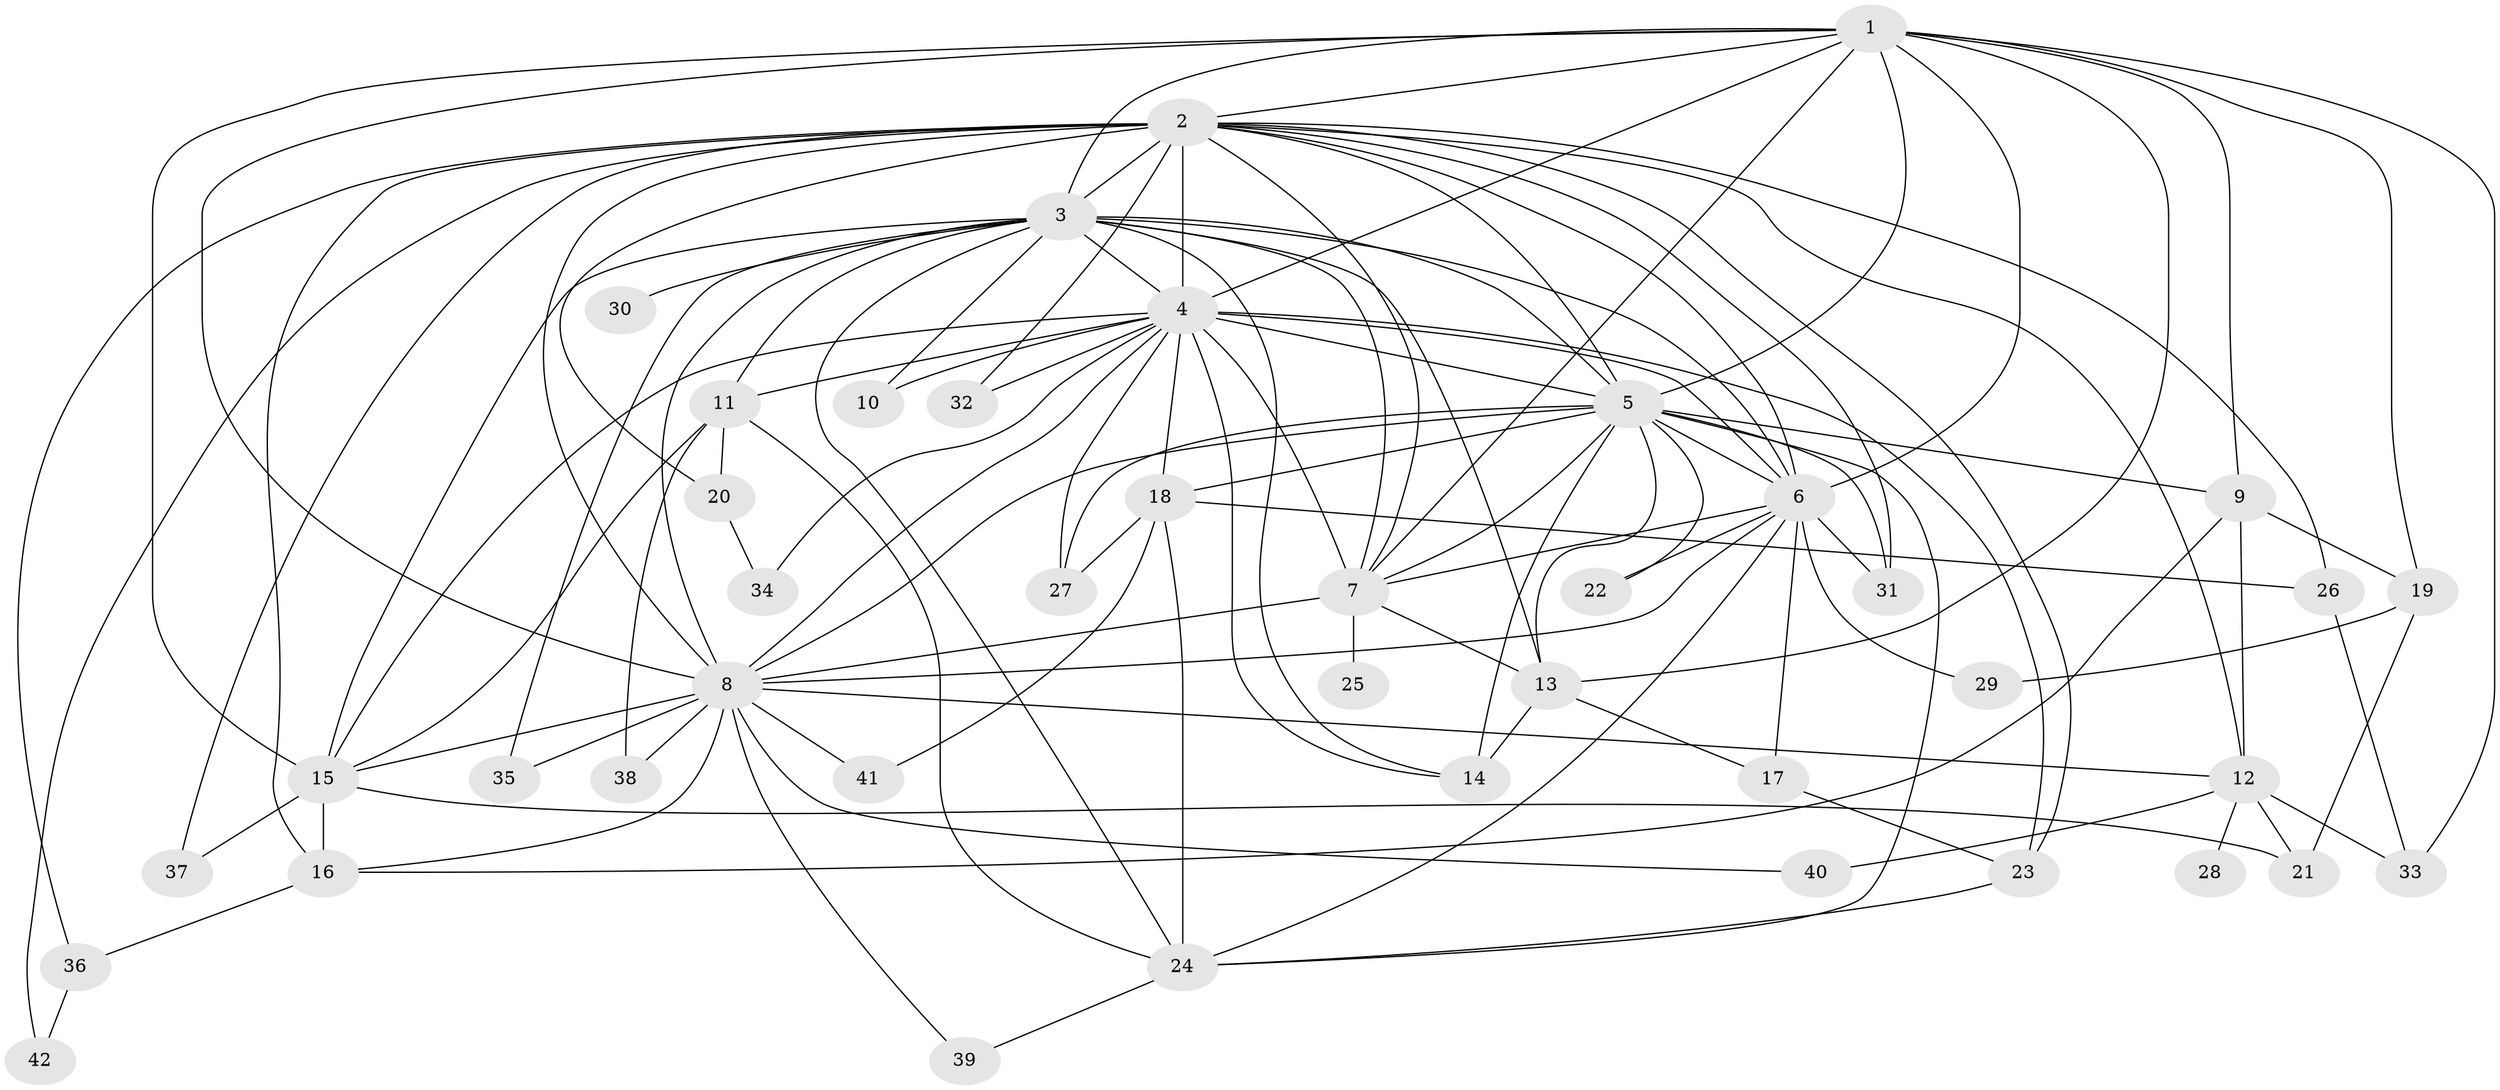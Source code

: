 // original degree distribution, {18: 0.03614457831325301, 21: 0.012048192771084338, 19: 0.024096385542168676, 23: 0.012048192771084338, 16: 0.012048192771084338, 13: 0.012048192771084338, 20: 0.012048192771084338, 5: 0.03614457831325301, 4: 0.024096385542168676, 2: 0.5542168674698795, 3: 0.21686746987951808, 9: 0.012048192771084338, 6: 0.024096385542168676, 7: 0.012048192771084338}
// Generated by graph-tools (version 1.1) at 2025/34/03/09/25 02:34:37]
// undirected, 42 vertices, 112 edges
graph export_dot {
graph [start="1"]
  node [color=gray90,style=filled];
  1;
  2;
  3;
  4;
  5;
  6;
  7;
  8;
  9;
  10;
  11;
  12;
  13;
  14;
  15;
  16;
  17;
  18;
  19;
  20;
  21;
  22;
  23;
  24;
  25;
  26;
  27;
  28;
  29;
  30;
  31;
  32;
  33;
  34;
  35;
  36;
  37;
  38;
  39;
  40;
  41;
  42;
  1 -- 2 [weight=2.0];
  1 -- 3 [weight=2.0];
  1 -- 4 [weight=4.0];
  1 -- 5 [weight=3.0];
  1 -- 6 [weight=3.0];
  1 -- 7 [weight=2.0];
  1 -- 8 [weight=2.0];
  1 -- 9 [weight=2.0];
  1 -- 13 [weight=1.0];
  1 -- 15 [weight=6.0];
  1 -- 19 [weight=3.0];
  1 -- 33 [weight=3.0];
  2 -- 3 [weight=1.0];
  2 -- 4 [weight=3.0];
  2 -- 5 [weight=1.0];
  2 -- 6 [weight=1.0];
  2 -- 7 [weight=1.0];
  2 -- 8 [weight=2.0];
  2 -- 12 [weight=1.0];
  2 -- 16 [weight=1.0];
  2 -- 20 [weight=1.0];
  2 -- 23 [weight=1.0];
  2 -- 26 [weight=1.0];
  2 -- 31 [weight=1.0];
  2 -- 32 [weight=1.0];
  2 -- 36 [weight=1.0];
  2 -- 37 [weight=1.0];
  2 -- 42 [weight=1.0];
  3 -- 4 [weight=3.0];
  3 -- 5 [weight=1.0];
  3 -- 6 [weight=1.0];
  3 -- 7 [weight=1.0];
  3 -- 8 [weight=1.0];
  3 -- 10 [weight=1.0];
  3 -- 11 [weight=1.0];
  3 -- 13 [weight=1.0];
  3 -- 14 [weight=1.0];
  3 -- 15 [weight=1.0];
  3 -- 24 [weight=1.0];
  3 -- 30 [weight=1.0];
  3 -- 35 [weight=1.0];
  4 -- 5 [weight=2.0];
  4 -- 6 [weight=2.0];
  4 -- 7 [weight=2.0];
  4 -- 8 [weight=2.0];
  4 -- 10 [weight=1.0];
  4 -- 11 [weight=5.0];
  4 -- 14 [weight=1.0];
  4 -- 15 [weight=2.0];
  4 -- 18 [weight=3.0];
  4 -- 23 [weight=1.0];
  4 -- 27 [weight=1.0];
  4 -- 32 [weight=1.0];
  4 -- 34 [weight=1.0];
  5 -- 6 [weight=1.0];
  5 -- 7 [weight=2.0];
  5 -- 8 [weight=1.0];
  5 -- 9 [weight=2.0];
  5 -- 13 [weight=1.0];
  5 -- 14 [weight=3.0];
  5 -- 18 [weight=1.0];
  5 -- 22 [weight=2.0];
  5 -- 24 [weight=1.0];
  5 -- 27 [weight=1.0];
  5 -- 31 [weight=1.0];
  6 -- 7 [weight=1.0];
  6 -- 8 [weight=1.0];
  6 -- 17 [weight=2.0];
  6 -- 22 [weight=1.0];
  6 -- 24 [weight=1.0];
  6 -- 29 [weight=1.0];
  6 -- 31 [weight=1.0];
  7 -- 8 [weight=1.0];
  7 -- 13 [weight=1.0];
  7 -- 25 [weight=1.0];
  8 -- 12 [weight=1.0];
  8 -- 15 [weight=1.0];
  8 -- 16 [weight=1.0];
  8 -- 35 [weight=1.0];
  8 -- 38 [weight=1.0];
  8 -- 39 [weight=1.0];
  8 -- 40 [weight=1.0];
  8 -- 41 [weight=1.0];
  9 -- 12 [weight=1.0];
  9 -- 16 [weight=1.0];
  9 -- 19 [weight=1.0];
  11 -- 15 [weight=1.0];
  11 -- 20 [weight=1.0];
  11 -- 24 [weight=1.0];
  11 -- 38 [weight=1.0];
  12 -- 21 [weight=1.0];
  12 -- 28 [weight=1.0];
  12 -- 33 [weight=2.0];
  12 -- 40 [weight=1.0];
  13 -- 14 [weight=1.0];
  13 -- 17 [weight=2.0];
  15 -- 16 [weight=1.0];
  15 -- 21 [weight=1.0];
  15 -- 37 [weight=1.0];
  16 -- 36 [weight=1.0];
  17 -- 23 [weight=1.0];
  18 -- 24 [weight=1.0];
  18 -- 26 [weight=1.0];
  18 -- 27 [weight=1.0];
  18 -- 41 [weight=1.0];
  19 -- 21 [weight=1.0];
  19 -- 29 [weight=1.0];
  20 -- 34 [weight=1.0];
  23 -- 24 [weight=1.0];
  24 -- 39 [weight=1.0];
  26 -- 33 [weight=1.0];
  36 -- 42 [weight=1.0];
}
